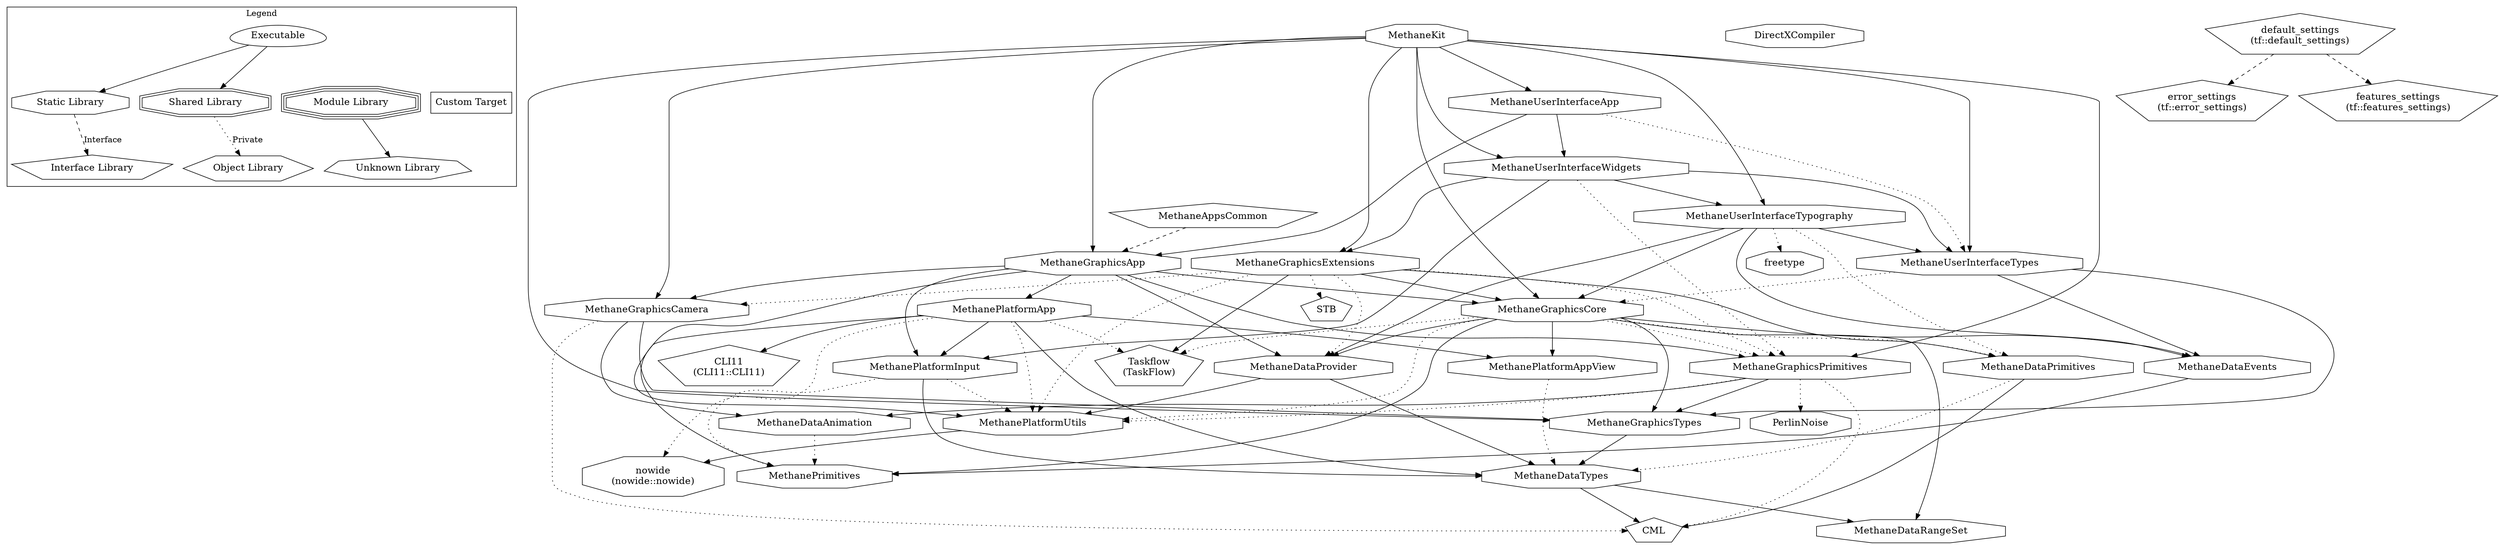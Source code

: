 digraph "Methane Kit" {
    node [ fontsize = "16" ];
subgraph clusterLegend {
  label = "Legend";
  color = black;
  edge [ style = invis ];
  legendNode0 [ label = "Executable", shape = egg ];
  legendNode1 [ label = "Static Library", shape = octagon ];
  legendNode2 [ label = "Shared Library", shape = doubleoctagon ];
  legendNode3 [ label = "Module Library", shape = tripleoctagon ];
  legendNode4 [ label = "Interface Library", shape = pentagon ];
  legendNode5 [ label = "Object Library", shape = hexagon ];
  legendNode6 [ label = "Unknown Library", shape = septagon ];
  legendNode7 [ label = "Custom Target", shape = box ];
  legendNode0 -> legendNode1 [ style = solid ];
  legendNode0 -> legendNode2 [ style = solid ];
  legendNode0 -> legendNode3;
  legendNode1 -> legendNode4 [ label = "Interface", style = dashed ];
  legendNode2 -> legendNode5 [ label = "Private", style = dotted ];
  legendNode3 -> legendNode6 [ style = solid ];
  legendNode0 -> legendNode7;
}
    "node0" [ label = "CLI11\n(CLI11::CLI11)", shape = pentagon ];
    "node1" [ label = "CML", shape = pentagon ];
    "node2" [ label = "DirectXCompiler", shape = octagon ];
    "node3" [ label = "MethaneAppsCommon", shape = pentagon ];
    "node4" [ label = "MethaneGraphicsApp", shape = octagon ];
    "node5" [ label = "MethaneDataProvider", shape = octagon ];
    "node6" [ label = "MethaneDataTypes", shape = octagon ];
    "node6" -> "node1"  // MethaneDataTypes -> CML
    "node7" [ label = "MethaneDataRangeSet", shape = octagon ];
    "node8" [ label = "MethanePrimitives", shape = octagon ];
    "node9" [ label = "nowide\n(nowide::nowide)", shape = octagon ];
    "node6" -> "node7"  // MethaneDataTypes -> MethaneDataRangeSet
    "node5" -> "node6"  // MethaneDataProvider -> MethaneDataTypes
    "node10" [ label = "MethanePlatformUtils", shape = octagon ];
    "node10" -> "node9"  // MethanePlatformUtils -> nowide
    "node5" -> "node10"  // MethaneDataProvider -> MethanePlatformUtils
    "node4" -> "node5"  // MethaneGraphicsApp -> MethaneDataProvider
    "node11" [ label = "MethaneGraphicsCamera", shape = octagon ];
    "node11" -> "node1" [ style = dotted ] // MethaneGraphicsCamera -> CML
    "node12" [ label = "MethaneDataAnimation", shape = octagon ];
    "node12" -> "node8" [ style = dotted ] // MethaneDataAnimation -> MethanePrimitives
    "node11" -> "node12"  // MethaneGraphicsCamera -> MethaneDataAnimation
    "node13" [ label = "MethaneGraphicsTypes", shape = octagon ];
    "node13" -> "node6"  // MethaneGraphicsTypes -> MethaneDataTypes
    "node11" -> "node13"  // MethaneGraphicsCamera -> MethaneGraphicsTypes
    "node4" -> "node11"  // MethaneGraphicsApp -> MethaneGraphicsCamera
    "node14" [ label = "MethaneGraphicsCore", shape = octagon ];
    "node15" [ label = "MethaneDataEvents", shape = octagon ];
    "node15" -> "node8"  // MethaneDataEvents -> MethanePrimitives
    "node14" -> "node15"  // MethaneGraphicsCore -> MethaneDataEvents
    "node16" [ label = "MethaneDataPrimitives", shape = octagon ];
    "node16" -> "node1"  // MethaneDataPrimitives -> CML
    "node16" -> "node6" [ style = dotted ] // MethaneDataPrimitives -> MethaneDataTypes
    "node14" -> "node16" [ style = dotted ] // MethaneGraphicsCore -> MethaneDataPrimitives
    "node14" -> "node5"  // MethaneGraphicsCore -> MethaneDataProvider
    "node14" -> "node7"  // MethaneGraphicsCore -> MethaneDataRangeSet
    "node17" [ label = "MethaneGraphicsPrimitives", shape = octagon ];
    "node17" -> "node1" [ style = dotted ] // MethaneGraphicsPrimitives -> CML
    "node17" -> "node12"  // MethaneGraphicsPrimitives -> MethaneDataAnimation
    "node17" -> "node13"  // MethaneGraphicsPrimitives -> MethaneGraphicsTypes
    "node17" -> "node10" [ style = dotted ] // MethaneGraphicsPrimitives -> MethanePlatformUtils
    "node18" [ label = "PerlinNoise", shape = octagon ];
    "node17" -> "node18" [ style = dotted ] // MethaneGraphicsPrimitives -> PerlinNoise
    "node14" -> "node17" [ style = dotted ] // MethaneGraphicsCore -> MethaneGraphicsPrimitives
    "node14" -> "node13"  // MethaneGraphicsCore -> MethaneGraphicsTypes
    "node19" [ label = "MethanePlatformAppView", shape = octagon ];
    "node19" -> "node6" [ style = dotted ] // MethanePlatformAppView -> MethaneDataTypes
    "node14" -> "node19"  // MethaneGraphicsCore -> MethanePlatformAppView
    "node14" -> "node10" [ style = dotted ] // MethaneGraphicsCore -> MethanePlatformUtils
    "node14" -> "node8"  // MethaneGraphicsCore -> MethanePrimitives
    "node20" [ label = "Taskflow\n(TaskFlow)", shape = pentagon ];
    "node14" -> "node20" [ style = dotted ] // MethaneGraphicsCore -> Taskflow
    "node4" -> "node14"  // MethaneGraphicsApp -> MethaneGraphicsCore
    "node4" -> "node17"  // MethaneGraphicsApp -> MethaneGraphicsPrimitives
    "node21" [ label = "MethanePlatformApp", shape = octagon ];
    "node21" -> "node0"  // MethanePlatformApp -> CLI11
    "node21" -> "node6"  // MethanePlatformApp -> MethaneDataTypes
    "node21" -> "node19"  // MethanePlatformApp -> MethanePlatformAppView
    "node22" [ label = "MethanePlatformInput", shape = octagon ];
    "node22" -> "node6"  // MethanePlatformInput -> MethaneDataTypes
    "node22" -> "node10" [ style = dotted ] // MethanePlatformInput -> MethanePlatformUtils
    "node22" -> "node8" [ style = dotted ] // MethanePlatformInput -> MethanePrimitives
    "node21" -> "node22"  // MethanePlatformApp -> MethanePlatformInput
    "node21" -> "node10" [ style = dotted ] // MethanePlatformApp -> MethanePlatformUtils
    "node21" -> "node8"  // MethanePlatformApp -> MethanePrimitives
    "node21" -> "node20" [ style = dotted ] // MethanePlatformApp -> Taskflow
    "node21" -> "node9" [ style = dotted ] // MethanePlatformApp -> nowide
    "node4" -> "node21"  // MethaneGraphicsApp -> MethanePlatformApp
    "node4" -> "node22"  // MethaneGraphicsApp -> MethanePlatformInput
    "node4" -> "node10"  // MethaneGraphicsApp -> MethanePlatformUtils
    "node3" -> "node4" [ style = dashed ] // MethaneAppsCommon -> MethaneGraphicsApp
    "node23" [ label = "MethaneKit", shape = octagon ];
    "node23" -> "node4"  // MethaneKit -> MethaneGraphicsApp
    "node23" -> "node11"  // MethaneKit -> MethaneGraphicsCamera
    "node23" -> "node14"  // MethaneKit -> MethaneGraphicsCore
    "node24" [ label = "MethaneGraphicsExtensions", shape = octagon ];
    "node24" -> "node16"  // MethaneGraphicsExtensions -> MethaneDataPrimitives
    "node24" -> "node5" [ style = dotted ] // MethaneGraphicsExtensions -> MethaneDataProvider
    "node24" -> "node11" [ style = dotted ] // MethaneGraphicsExtensions -> MethaneGraphicsCamera
    "node24" -> "node14"  // MethaneGraphicsExtensions -> MethaneGraphicsCore
    "node24" -> "node17" [ style = dotted ] // MethaneGraphicsExtensions -> MethaneGraphicsPrimitives
    "node24" -> "node10" [ style = dotted ] // MethaneGraphicsExtensions -> MethanePlatformUtils
    "node25" [ label = "STB", shape = pentagon ];
    "node24" -> "node25" [ style = dotted ] // MethaneGraphicsExtensions -> STB
    "node24" -> "node20"  // MethaneGraphicsExtensions -> Taskflow
    "node23" -> "node24"  // MethaneKit -> MethaneGraphicsExtensions
    "node23" -> "node17"  // MethaneKit -> MethaneGraphicsPrimitives
    "node23" -> "node13"  // MethaneKit -> MethaneGraphicsTypes
    "node26" [ label = "MethaneUserInterfaceApp", shape = octagon ];
    "node26" -> "node4"  // MethaneUserInterfaceApp -> MethaneGraphicsApp
    "node27" [ label = "MethaneUserInterfaceTypes", shape = octagon ];
    "node27" -> "node15"  // MethaneUserInterfaceTypes -> MethaneDataEvents
    "node27" -> "node14" [ style = dotted ] // MethaneUserInterfaceTypes -> MethaneGraphicsCore
    "node27" -> "node13"  // MethaneUserInterfaceTypes -> MethaneGraphicsTypes
    "node26" -> "node27" [ style = dotted ] // MethaneUserInterfaceApp -> MethaneUserInterfaceTypes
    "node28" [ label = "MethaneUserInterfaceWidgets", shape = octagon ];
    "node28" -> "node24"  // MethaneUserInterfaceWidgets -> MethaneGraphicsExtensions
    "node28" -> "node17" [ style = dotted ] // MethaneUserInterfaceWidgets -> MethaneGraphicsPrimitives
    "node28" -> "node22"  // MethaneUserInterfaceWidgets -> MethanePlatformInput
    "node28" -> "node27"  // MethaneUserInterfaceWidgets -> MethaneUserInterfaceTypes
    "node29" [ label = "MethaneUserInterfaceTypography", shape = octagon ];
    "node29" -> "node15"  // MethaneUserInterfaceTypography -> MethaneDataEvents
    "node29" -> "node16" [ style = dotted ] // MethaneUserInterfaceTypography -> MethaneDataPrimitives
    "node29" -> "node5"  // MethaneUserInterfaceTypography -> MethaneDataProvider
    "node29" -> "node14"  // MethaneUserInterfaceTypography -> MethaneGraphicsCore
    "node29" -> "node27"  // MethaneUserInterfaceTypography -> MethaneUserInterfaceTypes
    "node30" [ label = "freetype", shape = octagon ];
    "node29" -> "node30" [ style = dotted ] // MethaneUserInterfaceTypography -> freetype
    "node28" -> "node29"  // MethaneUserInterfaceWidgets -> MethaneUserInterfaceTypography
    "node26" -> "node28"  // MethaneUserInterfaceApp -> MethaneUserInterfaceWidgets
    "node23" -> "node26"  // MethaneKit -> MethaneUserInterfaceApp
    "node23" -> "node27"  // MethaneKit -> MethaneUserInterfaceTypes
    "node23" -> "node29"  // MethaneKit -> MethaneUserInterfaceTypography
    "node23" -> "node28"  // MethaneKit -> MethaneUserInterfaceWidgets
    "node31" [ label = "default_settings\n(tf::default_settings)", shape = pentagon ];
    "node32" [ label = "error_settings\n(tf::error_settings)", shape = pentagon ];
    "node31" -> "node32" [ style = dashed ] // default_settings -> error_settings
    "node33" [ label = "features_settings\n(tf::features_settings)", shape = pentagon ];
    "node31" -> "node33" [ style = dashed ] // default_settings -> features_settings
}
